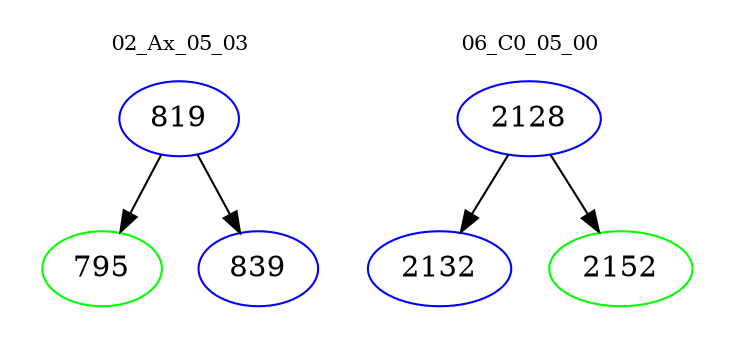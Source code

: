 digraph{
subgraph cluster_0 {
color = white
label = "02_Ax_05_03";
fontsize=10;
T0_819 [label="819", color="blue"]
T0_819 -> T0_795 [color="black"]
T0_795 [label="795", color="green"]
T0_819 -> T0_839 [color="black"]
T0_839 [label="839", color="blue"]
}
subgraph cluster_1 {
color = white
label = "06_C0_05_00";
fontsize=10;
T1_2128 [label="2128", color="blue"]
T1_2128 -> T1_2132 [color="black"]
T1_2132 [label="2132", color="blue"]
T1_2128 -> T1_2152 [color="black"]
T1_2152 [label="2152", color="green"]
}
}
